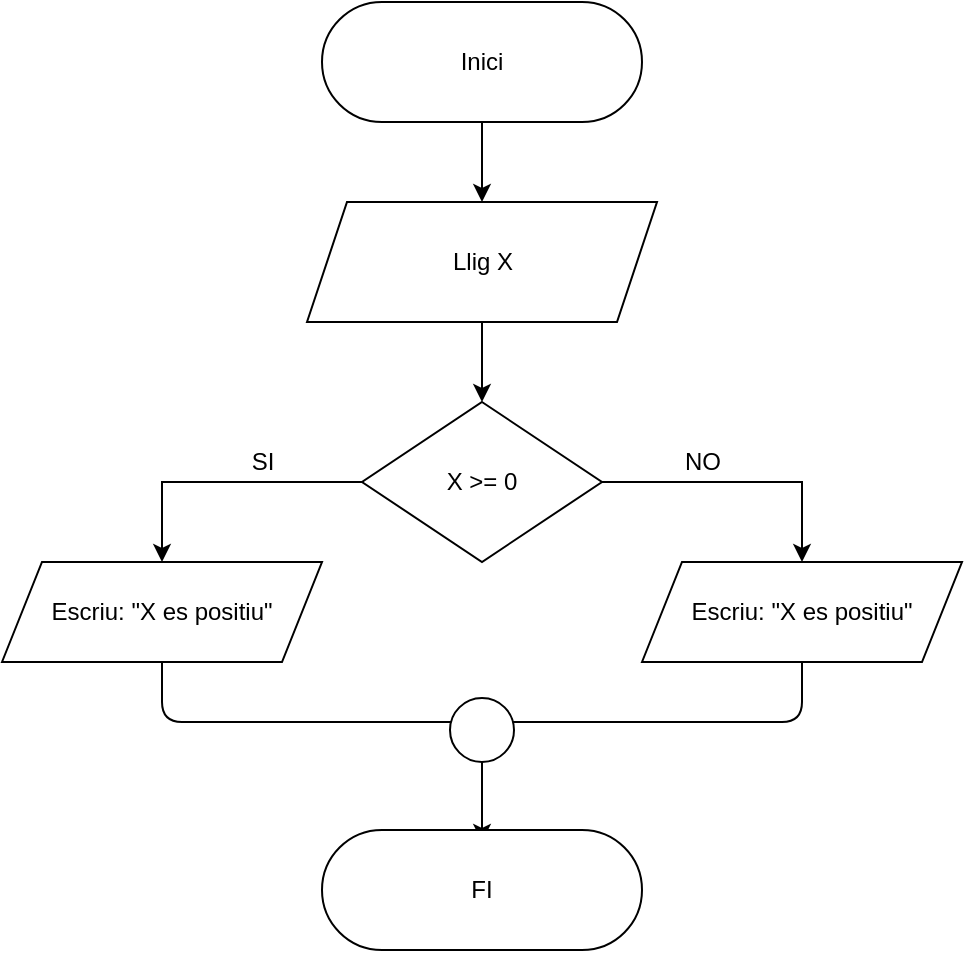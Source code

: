 <mxfile version="15.2.7" type="device" pages="2"><diagram id="qrONdI64zEqJ_NlhwTzV" name="Page-1"><mxGraphModel dx="882" dy="649" grid="1" gridSize="10" guides="1" tooltips="1" connect="1" arrows="1" fold="1" page="1" pageScale="1" pageWidth="583" pageHeight="827" math="0" shadow="0"><root><mxCell id="0"/><mxCell id="1" parent="0"/><mxCell id="7HNHTQYdX6JcUoyf_F75-2" style="edgeStyle=orthogonalEdgeStyle;rounded=0;orthogonalLoop=1;jettySize=auto;html=1;" edge="1" parent="1" source="7HNHTQYdX6JcUoyf_F75-1" target="7HNHTQYdX6JcUoyf_F75-3"><mxGeometry relative="1" as="geometry"><mxPoint x="280" y="120" as="targetPoint"/></mxGeometry></mxCell><mxCell id="7HNHTQYdX6JcUoyf_F75-1" value="Inici" style="rounded=1;whiteSpace=wrap;html=1;arcSize=50;" vertex="1" parent="1"><mxGeometry x="200" width="160" height="60" as="geometry"/></mxCell><mxCell id="7HNHTQYdX6JcUoyf_F75-4" style="edgeStyle=orthogonalEdgeStyle;rounded=0;orthogonalLoop=1;jettySize=auto;html=1;" edge="1" parent="1" source="7HNHTQYdX6JcUoyf_F75-3" target="7HNHTQYdX6JcUoyf_F75-5"><mxGeometry relative="1" as="geometry"><mxPoint x="280" y="210" as="targetPoint"/></mxGeometry></mxCell><mxCell id="7HNHTQYdX6JcUoyf_F75-3" value="Llig X" style="shape=parallelogram;perimeter=parallelogramPerimeter;whiteSpace=wrap;html=1;fixedSize=1;" vertex="1" parent="1"><mxGeometry x="192.5" y="100" width="175" height="60" as="geometry"/></mxCell><mxCell id="7HNHTQYdX6JcUoyf_F75-6" style="edgeStyle=orthogonalEdgeStyle;rounded=0;orthogonalLoop=1;jettySize=auto;html=1;entryX=0.5;entryY=0;entryDx=0;entryDy=0;" edge="1" parent="1" source="7HNHTQYdX6JcUoyf_F75-5" target="7HNHTQYdX6JcUoyf_F75-11"><mxGeometry relative="1" as="geometry"><mxPoint x="120" y="280" as="targetPoint"/><Array as="points"><mxPoint x="120" y="240"/></Array></mxGeometry></mxCell><mxCell id="7HNHTQYdX6JcUoyf_F75-9" style="edgeStyle=orthogonalEdgeStyle;rounded=0;orthogonalLoop=1;jettySize=auto;html=1;entryX=0.5;entryY=0;entryDx=0;entryDy=0;" edge="1" parent="1" source="7HNHTQYdX6JcUoyf_F75-5" target="7HNHTQYdX6JcUoyf_F75-12"><mxGeometry relative="1" as="geometry"><mxPoint x="440" y="280" as="targetPoint"/><Array as="points"><mxPoint x="440" y="240"/></Array></mxGeometry></mxCell><mxCell id="7HNHTQYdX6JcUoyf_F75-5" value="X &amp;gt;= 0" style="rhombus;whiteSpace=wrap;html=1;" vertex="1" parent="1"><mxGeometry x="220" y="200" width="120" height="80" as="geometry"/></mxCell><mxCell id="7HNHTQYdX6JcUoyf_F75-7" value="SI" style="text;html=1;align=center;verticalAlign=middle;resizable=0;points=[];autosize=1;strokeColor=none;fillColor=none;" vertex="1" parent="1"><mxGeometry x="155" y="220" width="30" height="20" as="geometry"/></mxCell><mxCell id="7HNHTQYdX6JcUoyf_F75-10" value="NO" style="text;html=1;align=center;verticalAlign=middle;resizable=0;points=[];autosize=1;strokeColor=none;fillColor=none;" vertex="1" parent="1"><mxGeometry x="375" y="220" width="30" height="20" as="geometry"/></mxCell><mxCell id="7HNHTQYdX6JcUoyf_F75-11" value="Escriu: &quot;X es positiu&quot;" style="shape=parallelogram;perimeter=parallelogramPerimeter;whiteSpace=wrap;html=1;fixedSize=1;" vertex="1" parent="1"><mxGeometry x="40" y="280" width="160" height="50" as="geometry"/></mxCell><mxCell id="7HNHTQYdX6JcUoyf_F75-12" value="Escriu: &quot;X es positiu&quot;" style="shape=parallelogram;perimeter=parallelogramPerimeter;whiteSpace=wrap;html=1;fixedSize=1;" vertex="1" parent="1"><mxGeometry x="360" y="280" width="160" height="50" as="geometry"/></mxCell><mxCell id="7HNHTQYdX6JcUoyf_F75-13" value="" style="endArrow=none;html=1;exitX=0.5;exitY=1;exitDx=0;exitDy=0;entryX=0.094;entryY=0.375;entryDx=0;entryDy=0;entryPerimeter=0;" edge="1" parent="1" source="7HNHTQYdX6JcUoyf_F75-11" target="7HNHTQYdX6JcUoyf_F75-15"><mxGeometry width="50" height="50" relative="1" as="geometry"><mxPoint x="270" y="400" as="sourcePoint"/><mxPoint x="260" y="360" as="targetPoint"/><Array as="points"><mxPoint x="120" y="360"/></Array></mxGeometry></mxCell><mxCell id="7HNHTQYdX6JcUoyf_F75-14" value="" style="endArrow=none;html=1;exitX=0.5;exitY=1;exitDx=0;exitDy=0;entryX=0.5;entryY=1;entryDx=0;entryDy=0;" edge="1" parent="1" target="7HNHTQYdX6JcUoyf_F75-12"><mxGeometry width="50" height="50" relative="1" as="geometry"><mxPoint x="291" y="360" as="sourcePoint"/><mxPoint x="431" y="390" as="targetPoint"/><Array as="points"><mxPoint x="440" y="360"/></Array></mxGeometry></mxCell><mxCell id="7HNHTQYdX6JcUoyf_F75-17" style="edgeStyle=orthogonalEdgeStyle;rounded=0;orthogonalLoop=1;jettySize=auto;html=1;" edge="1" parent="1" source="7HNHTQYdX6JcUoyf_F75-15"><mxGeometry relative="1" as="geometry"><mxPoint x="280" y="420" as="targetPoint"/></mxGeometry></mxCell><mxCell id="7HNHTQYdX6JcUoyf_F75-15" value="" style="ellipse;whiteSpace=wrap;html=1;aspect=fixed;" vertex="1" parent="1"><mxGeometry x="264" y="348" width="32" height="32" as="geometry"/></mxCell><mxCell id="7HNHTQYdX6JcUoyf_F75-18" value="" style="rounded=1;whiteSpace=wrap;html=1;arcSize=50;" vertex="1" parent="1"><mxGeometry x="220" y="414" width="120" height="60" as="geometry"/></mxCell><mxCell id="7HNHTQYdX6JcUoyf_F75-19" value="FI" style="rounded=1;whiteSpace=wrap;html=1;arcSize=50;" vertex="1" parent="1"><mxGeometry x="200" y="414" width="160" height="60" as="geometry"/></mxCell></root></mxGraphModel></diagram><diagram id="lbZtVKZuslA0MfsbW8aE" name="Page-2"><mxGraphModel dx="750" dy="552" grid="1" gridSize="10" guides="1" tooltips="1" connect="1" arrows="1" fold="1" page="1" pageScale="1" pageWidth="583" pageHeight="827" math="0" shadow="0"><root><mxCell id="kgPQNZNeD5nQFcLEPsWn-0"/><mxCell id="kgPQNZNeD5nQFcLEPsWn-1" parent="kgPQNZNeD5nQFcLEPsWn-0"/></root></mxGraphModel></diagram></mxfile>